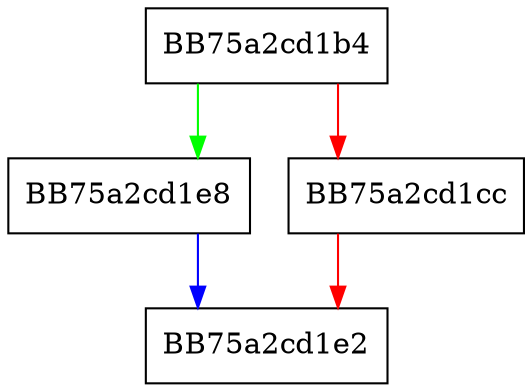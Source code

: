 digraph SetActualDigest {
  node [shape="box"];
  graph [splines=ortho];
  BB75a2cd1b4 -> BB75a2cd1e8 [color="green"];
  BB75a2cd1b4 -> BB75a2cd1cc [color="red"];
  BB75a2cd1cc -> BB75a2cd1e2 [color="red"];
  BB75a2cd1e8 -> BB75a2cd1e2 [color="blue"];
}